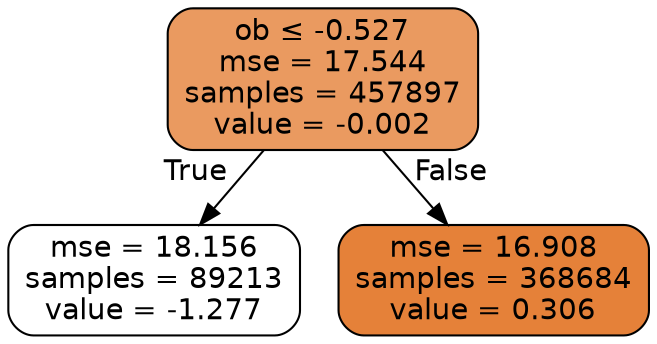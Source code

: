 digraph Tree {
node [shape=box, style="filled, rounded", color="black", fontname=helvetica] ;
edge [fontname=helvetica] ;
0 [label=<ob &le; -0.527<br/>mse = 17.544<br/>samples = 457897<br/>value = -0.002>, fillcolor="#e58139cd"] ;
1 [label=<mse = 18.156<br/>samples = 89213<br/>value = -1.277>, fillcolor="#e5813900"] ;
0 -> 1 [labeldistance=2.5, labelangle=45, headlabel="True"] ;
2 [label=<mse = 16.908<br/>samples = 368684<br/>value = 0.306>, fillcolor="#e58139ff"] ;
0 -> 2 [labeldistance=2.5, labelangle=-45, headlabel="False"] ;
}